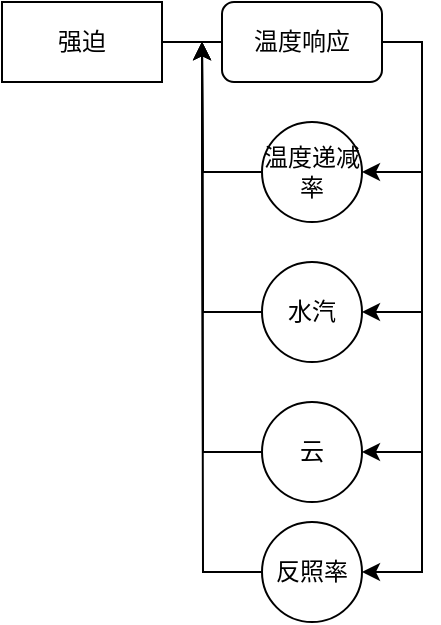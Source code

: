 <mxfile version="10.6.7" type="github"><diagram id="3lDIGbljLsSMMP0grpPo" name="第 1 页"><mxGraphModel dx="865" dy="593" grid="1" gridSize="10" guides="1" tooltips="1" connect="1" arrows="1" fold="1" page="1" pageScale="1" pageWidth="827" pageHeight="1169" math="0" shadow="0"><root><mxCell id="0"/><mxCell id="1" parent="0"/><mxCell id="CpTX_R1zkxIzEC3yRUt6-13" style="edgeStyle=orthogonalEdgeStyle;rounded=0;orthogonalLoop=1;jettySize=auto;html=1;exitX=1;exitY=0.5;exitDx=0;exitDy=0;entryX=0;entryY=0.5;entryDx=0;entryDy=0;endArrow=none;endFill=0;" edge="1" parent="1" source="CpTX_R1zkxIzEC3yRUt6-2" target="CpTX_R1zkxIzEC3yRUt6-5"><mxGeometry relative="1" as="geometry"/></mxCell><mxCell id="CpTX_R1zkxIzEC3yRUt6-2" value="强迫" style="rounded=0;whiteSpace=wrap;html=1;" vertex="1" parent="1"><mxGeometry x="170" y="170" width="80" height="40" as="geometry"/></mxCell><mxCell id="CpTX_R1zkxIzEC3yRUt6-14" style="edgeStyle=orthogonalEdgeStyle;rounded=0;orthogonalLoop=1;jettySize=auto;html=1;exitX=1;exitY=0.5;exitDx=0;exitDy=0;entryX=1;entryY=0.5;entryDx=0;entryDy=0;endArrow=classic;endFill=1;" edge="1" parent="1" source="CpTX_R1zkxIzEC3yRUt6-5" target="CpTX_R1zkxIzEC3yRUt6-10"><mxGeometry relative="1" as="geometry"/></mxCell><mxCell id="CpTX_R1zkxIzEC3yRUt6-15" style="edgeStyle=orthogonalEdgeStyle;rounded=0;orthogonalLoop=1;jettySize=auto;html=1;exitX=1;exitY=0.5;exitDx=0;exitDy=0;entryX=1;entryY=0.5;entryDx=0;entryDy=0;endArrow=classic;endFill=1;" edge="1" parent="1" source="CpTX_R1zkxIzEC3yRUt6-5" target="CpTX_R1zkxIzEC3yRUt6-7"><mxGeometry relative="1" as="geometry"/></mxCell><mxCell id="CpTX_R1zkxIzEC3yRUt6-16" style="edgeStyle=orthogonalEdgeStyle;rounded=0;orthogonalLoop=1;jettySize=auto;html=1;exitX=1;exitY=0.5;exitDx=0;exitDy=0;entryX=1;entryY=0.5;entryDx=0;entryDy=0;endArrow=classic;endFill=1;" edge="1" parent="1" source="CpTX_R1zkxIzEC3yRUt6-5" target="CpTX_R1zkxIzEC3yRUt6-8"><mxGeometry relative="1" as="geometry"/></mxCell><mxCell id="CpTX_R1zkxIzEC3yRUt6-17" style="edgeStyle=orthogonalEdgeStyle;rounded=0;orthogonalLoop=1;jettySize=auto;html=1;exitX=1;exitY=0.5;exitDx=0;exitDy=0;entryX=1;entryY=0.5;entryDx=0;entryDy=0;endArrow=classic;endFill=1;" edge="1" parent="1" source="CpTX_R1zkxIzEC3yRUt6-5" target="CpTX_R1zkxIzEC3yRUt6-9"><mxGeometry relative="1" as="geometry"/></mxCell><mxCell id="CpTX_R1zkxIzEC3yRUt6-5" value="温度响应" style="rounded=1;whiteSpace=wrap;html=1;" vertex="1" parent="1"><mxGeometry x="280" y="170" width="80" height="40" as="geometry"/></mxCell><mxCell id="CpTX_R1zkxIzEC3yRUt6-19" style="edgeStyle=orthogonalEdgeStyle;rounded=0;orthogonalLoop=1;jettySize=auto;html=1;exitX=0;exitY=0.5;exitDx=0;exitDy=0;endArrow=classic;endFill=1;" edge="1" parent="1" source="CpTX_R1zkxIzEC3yRUt6-7"><mxGeometry relative="1" as="geometry"><mxPoint x="270" y="190" as="targetPoint"/></mxGeometry></mxCell><mxCell id="CpTX_R1zkxIzEC3yRUt6-7" value="水汽" style="ellipse;whiteSpace=wrap;html=1;aspect=fixed;" vertex="1" parent="1"><mxGeometry x="300" y="300" width="50" height="50" as="geometry"/></mxCell><mxCell id="CpTX_R1zkxIzEC3yRUt6-21" style="edgeStyle=orthogonalEdgeStyle;rounded=0;orthogonalLoop=1;jettySize=auto;html=1;exitX=0;exitY=0.5;exitDx=0;exitDy=0;endArrow=classic;endFill=1;" edge="1" parent="1" source="CpTX_R1zkxIzEC3yRUt6-8"><mxGeometry relative="1" as="geometry"><mxPoint x="270" y="190" as="targetPoint"/></mxGeometry></mxCell><mxCell id="CpTX_R1zkxIzEC3yRUt6-8" value="云" style="ellipse;whiteSpace=wrap;html=1;aspect=fixed;" vertex="1" parent="1"><mxGeometry x="300" y="370" width="50" height="50" as="geometry"/></mxCell><mxCell id="CpTX_R1zkxIzEC3yRUt6-23" style="edgeStyle=orthogonalEdgeStyle;rounded=0;orthogonalLoop=1;jettySize=auto;html=1;exitX=0;exitY=0.5;exitDx=0;exitDy=0;endArrow=classic;endFill=1;" edge="1" parent="1" source="CpTX_R1zkxIzEC3yRUt6-9"><mxGeometry relative="1" as="geometry"><mxPoint x="270" y="190" as="targetPoint"/></mxGeometry></mxCell><mxCell id="CpTX_R1zkxIzEC3yRUt6-9" value="反照率" style="ellipse;whiteSpace=wrap;html=1;aspect=fixed;" vertex="1" parent="1"><mxGeometry x="300" y="430" width="50" height="50" as="geometry"/></mxCell><mxCell id="CpTX_R1zkxIzEC3yRUt6-18" style="edgeStyle=orthogonalEdgeStyle;rounded=0;orthogonalLoop=1;jettySize=auto;html=1;exitX=0;exitY=0.5;exitDx=0;exitDy=0;endArrow=classic;endFill=1;" edge="1" parent="1" source="CpTX_R1zkxIzEC3yRUt6-10"><mxGeometry relative="1" as="geometry"><mxPoint x="270" y="190" as="targetPoint"/></mxGeometry></mxCell><mxCell id="CpTX_R1zkxIzEC3yRUt6-10" value="温度递减率" style="ellipse;whiteSpace=wrap;html=1;aspect=fixed;" vertex="1" parent="1"><mxGeometry x="300" y="230" width="50" height="50" as="geometry"/></mxCell></root></mxGraphModel></diagram></mxfile>